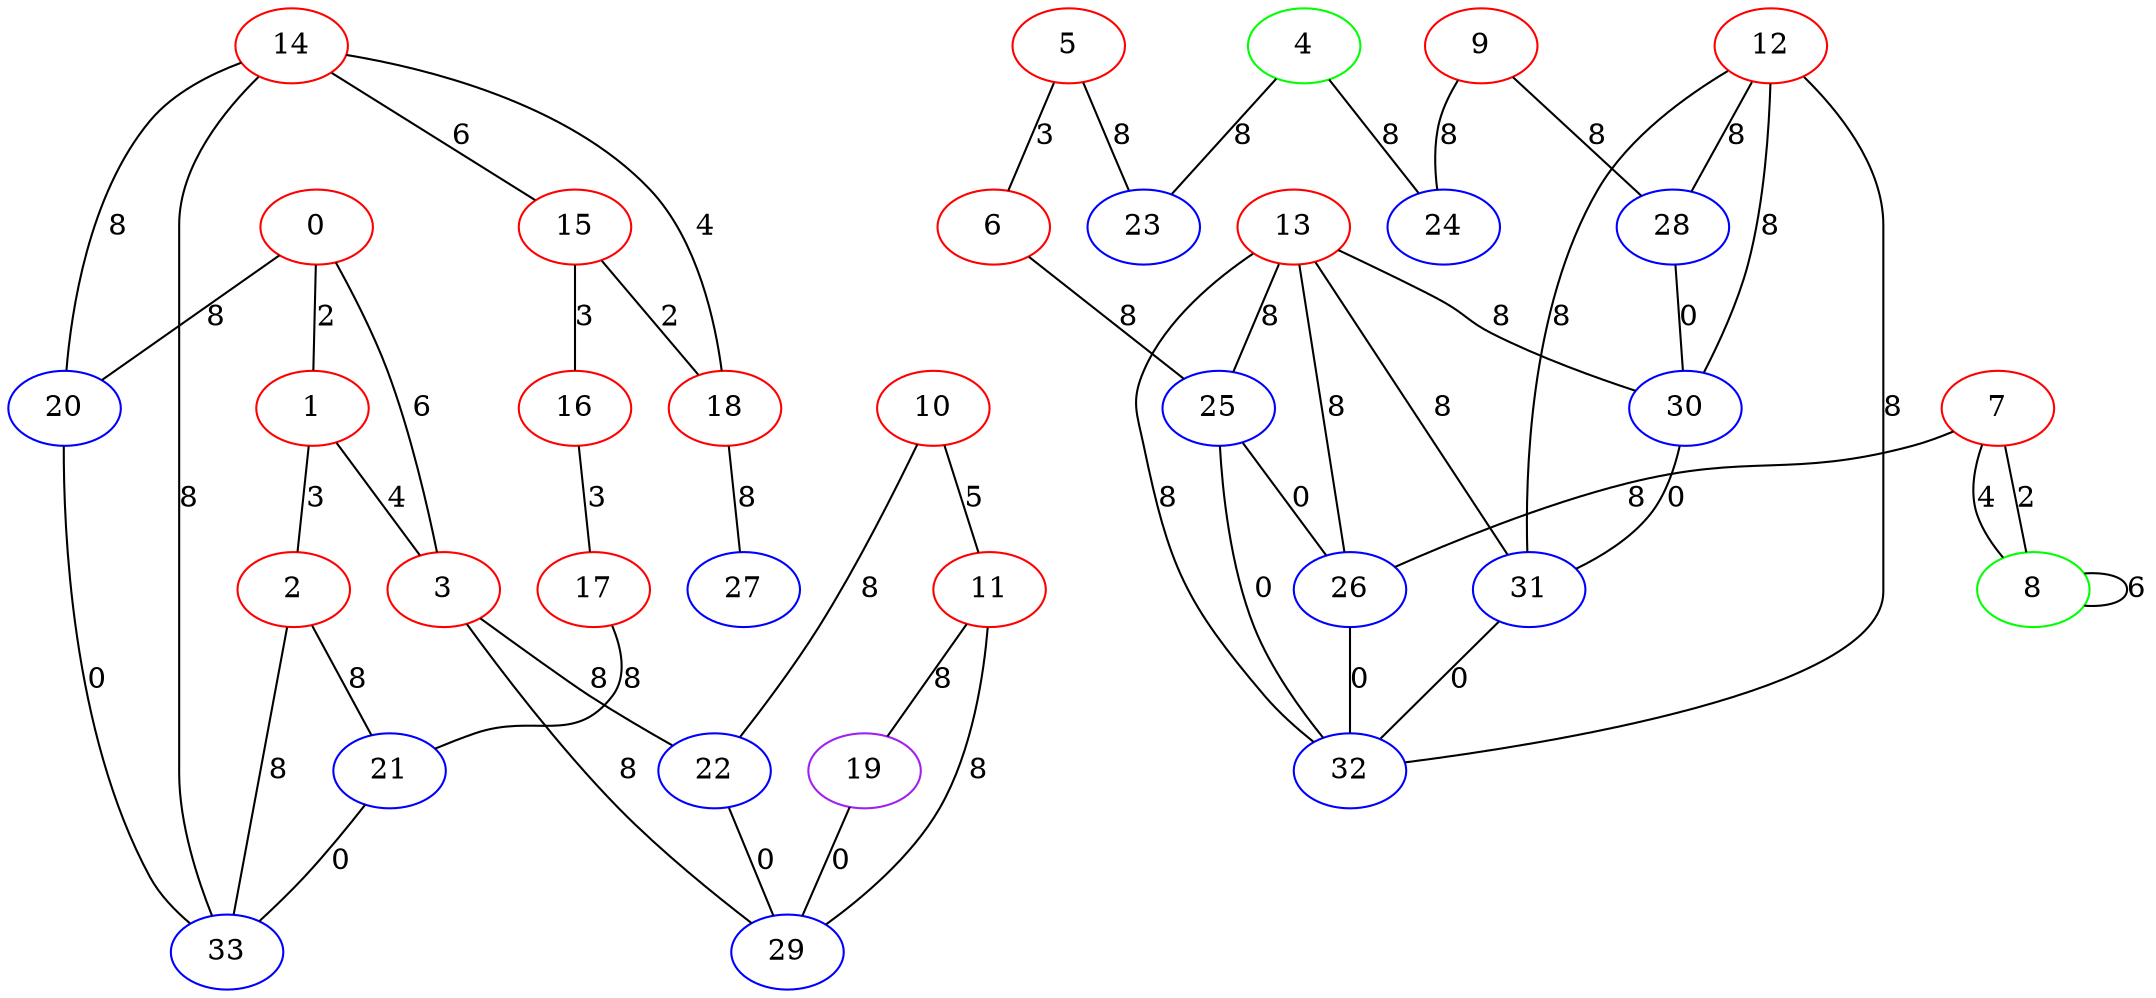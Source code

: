graph "" {
0 [color=red, weight=1];
1 [color=red, weight=1];
2 [color=red, weight=1];
3 [color=red, weight=1];
4 [color=green, weight=2];
5 [color=red, weight=1];
6 [color=red, weight=1];
7 [color=red, weight=1];
8 [color=green, weight=2];
9 [color=red, weight=1];
10 [color=red, weight=1];
11 [color=red, weight=1];
12 [color=red, weight=1];
13 [color=red, weight=1];
14 [color=red, weight=1];
15 [color=red, weight=1];
16 [color=red, weight=1];
17 [color=red, weight=1];
18 [color=red, weight=1];
19 [color=purple, weight=4];
20 [color=blue, weight=3];
21 [color=blue, weight=3];
22 [color=blue, weight=3];
23 [color=blue, weight=3];
24 [color=blue, weight=3];
25 [color=blue, weight=3];
26 [color=blue, weight=3];
27 [color=blue, weight=3];
28 [color=blue, weight=3];
29 [color=blue, weight=3];
30 [color=blue, weight=3];
31 [color=blue, weight=3];
32 [color=blue, weight=3];
33 [color=blue, weight=3];
0 -- 1  [key=0, label=2];
0 -- 3  [key=0, label=6];
0 -- 20  [key=0, label=8];
1 -- 2  [key=0, label=3];
1 -- 3  [key=0, label=4];
2 -- 21  [key=0, label=8];
2 -- 33  [key=0, label=8];
3 -- 29  [key=0, label=8];
3 -- 22  [key=0, label=8];
4 -- 24  [key=0, label=8];
4 -- 23  [key=0, label=8];
5 -- 6  [key=0, label=3];
5 -- 23  [key=0, label=8];
6 -- 25  [key=0, label=8];
7 -- 8  [key=0, label=4];
7 -- 8  [key=1, label=2];
7 -- 26  [key=0, label=8];
8 -- 8  [key=0, label=6];
9 -- 24  [key=0, label=8];
9 -- 28  [key=0, label=8];
10 -- 11  [key=0, label=5];
10 -- 22  [key=0, label=8];
11 -- 19  [key=0, label=8];
11 -- 29  [key=0, label=8];
12 -- 32  [key=0, label=8];
12 -- 28  [key=0, label=8];
12 -- 30  [key=0, label=8];
12 -- 31  [key=0, label=8];
13 -- 32  [key=0, label=8];
13 -- 25  [key=0, label=8];
13 -- 26  [key=0, label=8];
13 -- 30  [key=0, label=8];
13 -- 31  [key=0, label=8];
14 -- 33  [key=0, label=8];
14 -- 18  [key=0, label=4];
14 -- 20  [key=0, label=8];
14 -- 15  [key=0, label=6];
15 -- 16  [key=0, label=3];
15 -- 18  [key=0, label=2];
16 -- 17  [key=0, label=3];
17 -- 21  [key=0, label=8];
18 -- 27  [key=0, label=8];
19 -- 29  [key=0, label=0];
20 -- 33  [key=0, label=0];
21 -- 33  [key=0, label=0];
22 -- 29  [key=0, label=0];
25 -- 32  [key=0, label=0];
25 -- 26  [key=0, label=0];
26 -- 32  [key=0, label=0];
28 -- 30  [key=0, label=0];
30 -- 31  [key=0, label=0];
31 -- 32  [key=0, label=0];
}
